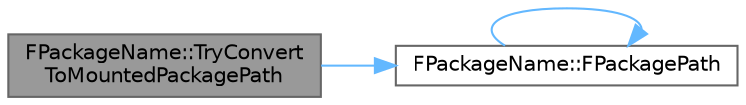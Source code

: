 digraph "FPackageName::TryConvertToMountedPackagePath"
{
 // INTERACTIVE_SVG=YES
 // LATEX_PDF_SIZE
  bgcolor="transparent";
  edge [fontname=Helvetica,fontsize=10,labelfontname=Helvetica,labelfontsize=10];
  node [fontname=Helvetica,fontsize=10,shape=box,height=0.2,width=0.4];
  rankdir="LR";
  Node1 [id="Node000001",label="FPackageName::TryConvert\lToMountedPackagePath",height=0.2,width=0.4,color="gray40", fillcolor="grey60", style="filled", fontcolor="black",tooltip="Internal helper to create a FPackagePath given LocalFilePath or PackageName, and if found,..."];
  Node1 -> Node2 [id="edge1_Node000001_Node000002",color="steelblue1",style="solid",tooltip=" "];
  Node2 [id="Node000002",label="FPackageName::FPackagePath",height=0.2,width=0.4,color="grey40", fillcolor="white", style="filled",URL="$d0/db0/classFPackageName.html#a57a0181a03d99a99a0a8cedbb3280d15",tooltip=" "];
  Node2 -> Node2 [id="edge2_Node000002_Node000002",color="steelblue1",style="solid",tooltip=" "];
}
